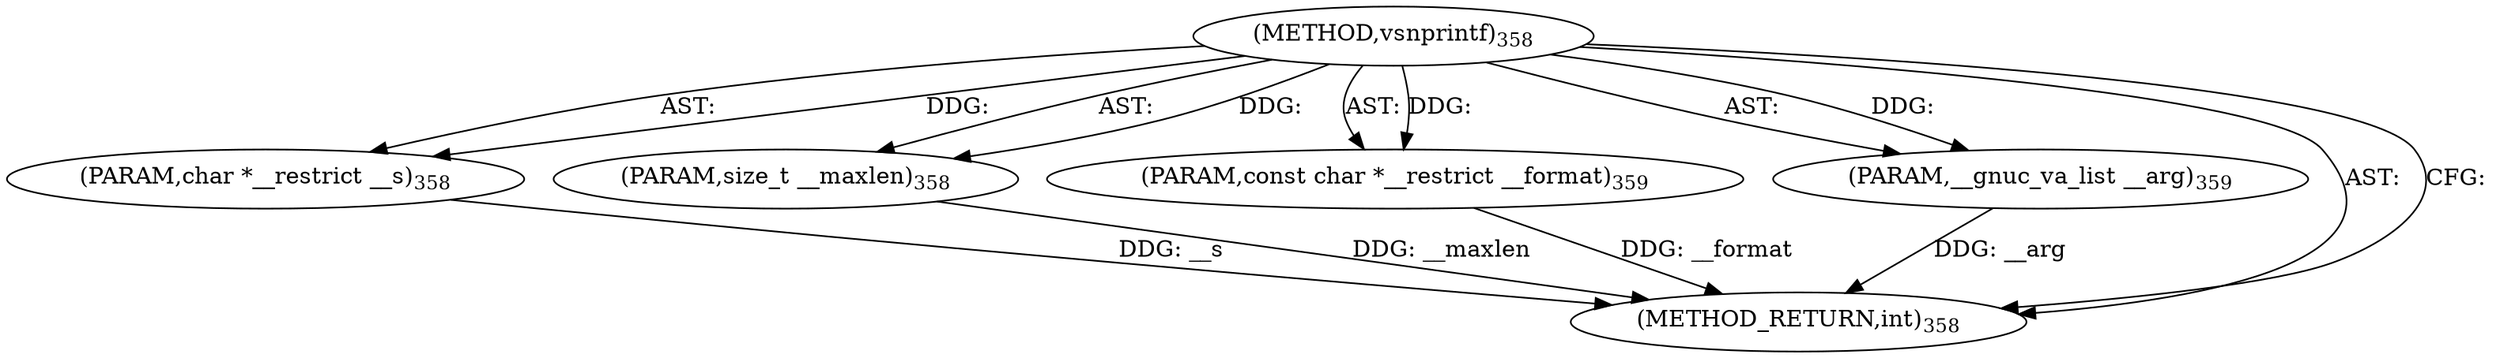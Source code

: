 digraph "vsnprintf" {  
"2555" [label = <(METHOD,vsnprintf)<SUB>358</SUB>> ]
"2556" [label = <(PARAM,char *__restrict __s)<SUB>358</SUB>> ]
"2557" [label = <(PARAM,size_t __maxlen)<SUB>358</SUB>> ]
"2558" [label = <(PARAM,const char *__restrict __format)<SUB>359</SUB>> ]
"2559" [label = <(PARAM,__gnuc_va_list __arg)<SUB>359</SUB>> ]
"2560" [label = <(METHOD_RETURN,int)<SUB>358</SUB>> ]
  "2555" -> "2556"  [ label = "AST: "] 
  "2555" -> "2557"  [ label = "AST: "] 
  "2555" -> "2558"  [ label = "AST: "] 
  "2555" -> "2559"  [ label = "AST: "] 
  "2555" -> "2560"  [ label = "AST: "] 
  "2555" -> "2560"  [ label = "CFG: "] 
  "2556" -> "2560"  [ label = "DDG: __s"] 
  "2557" -> "2560"  [ label = "DDG: __maxlen"] 
  "2558" -> "2560"  [ label = "DDG: __format"] 
  "2559" -> "2560"  [ label = "DDG: __arg"] 
  "2555" -> "2556"  [ label = "DDG: "] 
  "2555" -> "2557"  [ label = "DDG: "] 
  "2555" -> "2558"  [ label = "DDG: "] 
  "2555" -> "2559"  [ label = "DDG: "] 
}

